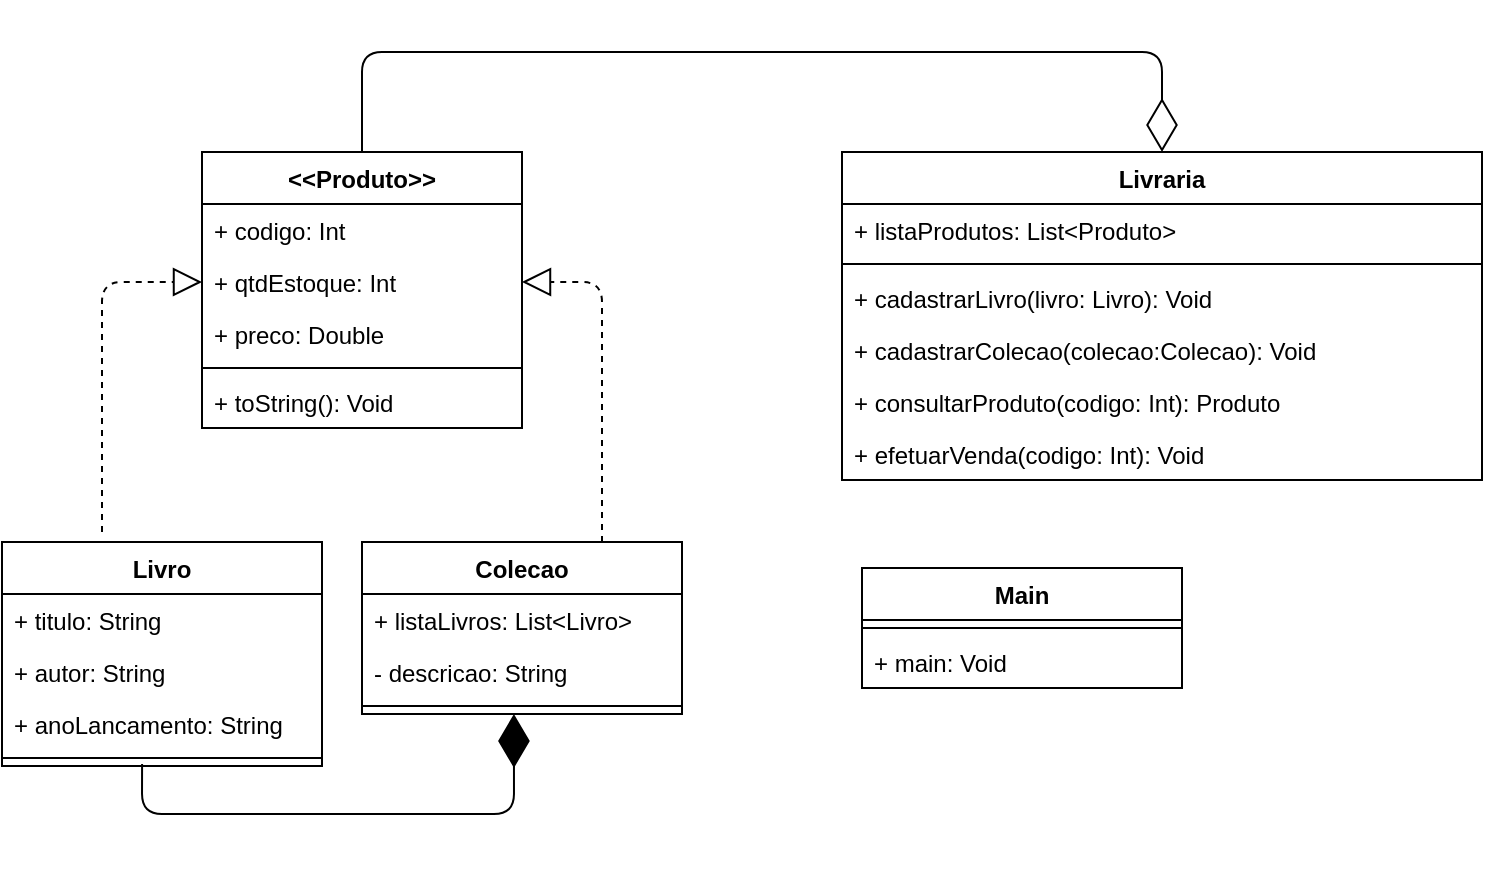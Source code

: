 <mxfile version="13.7.1" type="device"><diagram id="INPk6yJSjCRpA0SNpxKV" name="Page-1"><mxGraphModel dx="1382" dy="795" grid="1" gridSize="10" guides="1" tooltips="1" connect="1" arrows="1" fold="1" page="1" pageScale="1" pageWidth="827" pageHeight="1169" math="0" shadow="0"><root><mxCell id="0"/><mxCell id="1" parent="0"/><mxCell id="MOUIRMuYw1fhK_EAQBXw-45" value="" style="endArrow=block;dashed=1;endFill=0;endSize=12;html=1;exitX=0.75;exitY=0;exitDx=0;exitDy=0;entryX=1;entryY=0.5;entryDx=0;entryDy=0;" edge="1" parent="1" source="MOUIRMuYw1fhK_EAQBXw-31" target="MOUIRMuYw1fhK_EAQBXw-40"><mxGeometry width="160" relative="1" as="geometry"><mxPoint x="330" y="460" as="sourcePoint"/><mxPoint x="490" y="460" as="targetPoint"/><Array as="points"><mxPoint x="330" y="435"/></Array></mxGeometry></mxCell><mxCell id="MOUIRMuYw1fhK_EAQBXw-47" value="" style="endArrow=block;dashed=1;endFill=0;endSize=12;html=1;entryX=0;entryY=0.5;entryDx=0;entryDy=0;" edge="1" parent="1" target="MOUIRMuYw1fhK_EAQBXw-40"><mxGeometry width="160" relative="1" as="geometry"><mxPoint x="80" y="560" as="sourcePoint"/><mxPoint x="70" y="470" as="targetPoint"/><Array as="points"><mxPoint x="80" y="435"/></Array></mxGeometry></mxCell><mxCell id="MOUIRMuYw1fhK_EAQBXw-48" value="" style="endArrow=diamondThin;endFill=1;endSize=24;html=1;entryX=0.481;entryY=1.115;entryDx=0;entryDy=0;entryPerimeter=0;exitX=0.444;exitY=1.077;exitDx=0;exitDy=0;exitPerimeter=0;" edge="1" parent="1"><mxGeometry width="160" relative="1" as="geometry"><mxPoint x="100.04" y="676.012" as="sourcePoint"/><mxPoint x="285.96" y="651" as="targetPoint"/><Array as="points"><mxPoint x="100" y="701.01"/><mxPoint x="189" y="701.01"/><mxPoint x="286" y="701.01"/></Array></mxGeometry></mxCell><mxCell id="MOUIRMuYw1fhK_EAQBXw-56" value="" style="endArrow=diamondThin;endFill=0;endSize=24;html=1;entryX=0.5;entryY=0;entryDx=0;entryDy=0;exitX=0.5;exitY=0;exitDx=0;exitDy=0;" edge="1" parent="1" source="MOUIRMuYw1fhK_EAQBXw-36" target="MOUIRMuYw1fhK_EAQBXw-23"><mxGeometry width="160" relative="1" as="geometry"><mxPoint x="304" y="280" as="sourcePoint"/><mxPoint x="464" y="280" as="targetPoint"/><Array as="points"><mxPoint x="210" y="320"/><mxPoint x="390" y="320"/><mxPoint x="610" y="320"/></Array></mxGeometry></mxCell><mxCell id="MOUIRMuYw1fhK_EAQBXw-5" value="Livro" style="swimlane;fontStyle=1;align=center;verticalAlign=top;childLayout=stackLayout;horizontal=1;startSize=26;horizontalStack=0;resizeParent=1;resizeParentMax=0;resizeLast=0;collapsible=1;marginBottom=0;" vertex="1" parent="1"><mxGeometry x="30" y="565" width="160" height="112" as="geometry"/></mxCell><mxCell id="MOUIRMuYw1fhK_EAQBXw-9" value="+ titulo: String" style="text;strokeColor=none;fillColor=none;align=left;verticalAlign=top;spacingLeft=4;spacingRight=4;overflow=hidden;rotatable=0;points=[[0,0.5],[1,0.5]];portConstraint=eastwest;" vertex="1" parent="MOUIRMuYw1fhK_EAQBXw-5"><mxGeometry y="26" width="160" height="26" as="geometry"/></mxCell><mxCell id="MOUIRMuYw1fhK_EAQBXw-10" value="+ autor: String" style="text;strokeColor=none;fillColor=none;align=left;verticalAlign=top;spacingLeft=4;spacingRight=4;overflow=hidden;rotatable=0;points=[[0,0.5],[1,0.5]];portConstraint=eastwest;" vertex="1" parent="MOUIRMuYw1fhK_EAQBXw-5"><mxGeometry y="52" width="160" height="26" as="geometry"/></mxCell><mxCell id="MOUIRMuYw1fhK_EAQBXw-11" value="+ anoLancamento: String" style="text;strokeColor=none;fillColor=none;align=left;verticalAlign=top;spacingLeft=4;spacingRight=4;overflow=hidden;rotatable=0;points=[[0,0.5],[1,0.5]];portConstraint=eastwest;" vertex="1" parent="MOUIRMuYw1fhK_EAQBXw-5"><mxGeometry y="78" width="160" height="26" as="geometry"/></mxCell><mxCell id="MOUIRMuYw1fhK_EAQBXw-7" value="" style="line;strokeWidth=1;fillColor=none;align=left;verticalAlign=middle;spacingTop=-1;spacingLeft=3;spacingRight=3;rotatable=0;labelPosition=right;points=[];portConstraint=eastwest;" vertex="1" parent="MOUIRMuYw1fhK_EAQBXw-5"><mxGeometry y="104" width="160" height="8" as="geometry"/></mxCell><mxCell id="MOUIRMuYw1fhK_EAQBXw-36" value="&lt;&lt;Produto&gt;&gt;" style="swimlane;fontStyle=1;align=center;verticalAlign=top;childLayout=stackLayout;horizontal=1;startSize=26;horizontalStack=0;resizeParent=1;resizeParentMax=0;resizeLast=0;collapsible=1;marginBottom=0;" vertex="1" parent="1"><mxGeometry x="130" y="370" width="160" height="138" as="geometry"/></mxCell><mxCell id="MOUIRMuYw1fhK_EAQBXw-37" value="+ codigo: Int" style="text;strokeColor=none;fillColor=none;align=left;verticalAlign=top;spacingLeft=4;spacingRight=4;overflow=hidden;rotatable=0;points=[[0,0.5],[1,0.5]];portConstraint=eastwest;" vertex="1" parent="MOUIRMuYw1fhK_EAQBXw-36"><mxGeometry y="26" width="160" height="26" as="geometry"/></mxCell><mxCell id="MOUIRMuYw1fhK_EAQBXw-40" value="+ qtdEstoque: Int" style="text;strokeColor=none;fillColor=none;align=left;verticalAlign=top;spacingLeft=4;spacingRight=4;overflow=hidden;rotatable=0;points=[[0,0.5],[1,0.5]];portConstraint=eastwest;" vertex="1" parent="MOUIRMuYw1fhK_EAQBXw-36"><mxGeometry y="52" width="160" height="26" as="geometry"/></mxCell><mxCell id="MOUIRMuYw1fhK_EAQBXw-41" value="+ preco: Double" style="text;strokeColor=none;fillColor=none;align=left;verticalAlign=top;spacingLeft=4;spacingRight=4;overflow=hidden;rotatable=0;points=[[0,0.5],[1,0.5]];portConstraint=eastwest;" vertex="1" parent="MOUIRMuYw1fhK_EAQBXw-36"><mxGeometry y="78" width="160" height="26" as="geometry"/></mxCell><mxCell id="MOUIRMuYw1fhK_EAQBXw-38" value="" style="line;strokeWidth=1;fillColor=none;align=left;verticalAlign=middle;spacingTop=-1;spacingLeft=3;spacingRight=3;rotatable=0;labelPosition=right;points=[];portConstraint=eastwest;" vertex="1" parent="MOUIRMuYw1fhK_EAQBXw-36"><mxGeometry y="104" width="160" height="8" as="geometry"/></mxCell><mxCell id="MOUIRMuYw1fhK_EAQBXw-50" value="+ toString(): Void" style="text;strokeColor=none;fillColor=none;align=left;verticalAlign=top;spacingLeft=4;spacingRight=4;overflow=hidden;rotatable=0;points=[[0,0.5],[1,0.5]];portConstraint=eastwest;" vertex="1" parent="MOUIRMuYw1fhK_EAQBXw-36"><mxGeometry y="112" width="160" height="26" as="geometry"/></mxCell><mxCell id="MOUIRMuYw1fhK_EAQBXw-31" value="Colecao" style="swimlane;fontStyle=1;align=center;verticalAlign=top;childLayout=stackLayout;horizontal=1;startSize=26;horizontalStack=0;resizeParent=1;resizeParentMax=0;resizeLast=0;collapsible=1;marginBottom=0;" vertex="1" parent="1"><mxGeometry x="210" y="565" width="160" height="86" as="geometry"/></mxCell><mxCell id="MOUIRMuYw1fhK_EAQBXw-32" value="+ listaLivros: List&lt;Livro&gt;" style="text;strokeColor=none;fillColor=none;align=left;verticalAlign=top;spacingLeft=4;spacingRight=4;overflow=hidden;rotatable=0;points=[[0,0.5],[1,0.5]];portConstraint=eastwest;" vertex="1" parent="MOUIRMuYw1fhK_EAQBXw-31"><mxGeometry y="26" width="160" height="26" as="geometry"/></mxCell><mxCell id="MOUIRMuYw1fhK_EAQBXw-43" value="- descricao: String" style="text;strokeColor=none;fillColor=none;align=left;verticalAlign=top;spacingLeft=4;spacingRight=4;overflow=hidden;rotatable=0;points=[[0,0.5],[1,0.5]];portConstraint=eastwest;" vertex="1" parent="MOUIRMuYw1fhK_EAQBXw-31"><mxGeometry y="52" width="160" height="26" as="geometry"/></mxCell><mxCell id="MOUIRMuYw1fhK_EAQBXw-33" value="" style="line;strokeWidth=1;fillColor=none;align=left;verticalAlign=middle;spacingTop=-1;spacingLeft=3;spacingRight=3;rotatable=0;labelPosition=right;points=[];portConstraint=eastwest;" vertex="1" parent="MOUIRMuYw1fhK_EAQBXw-31"><mxGeometry y="78" width="160" height="8" as="geometry"/></mxCell><mxCell id="MOUIRMuYw1fhK_EAQBXw-23" value="Livraria" style="swimlane;fontStyle=1;align=center;verticalAlign=top;childLayout=stackLayout;horizontal=1;startSize=26;horizontalStack=0;resizeParent=1;resizeParentMax=0;resizeLast=0;collapsible=1;marginBottom=0;" vertex="1" parent="1"><mxGeometry x="450" y="370" width="320" height="164" as="geometry"/></mxCell><mxCell id="MOUIRMuYw1fhK_EAQBXw-24" value="+ listaProdutos: List&lt;Produto&gt;" style="text;strokeColor=none;fillColor=none;align=left;verticalAlign=top;spacingLeft=4;spacingRight=4;overflow=hidden;rotatable=0;points=[[0,0.5],[1,0.5]];portConstraint=eastwest;" vertex="1" parent="MOUIRMuYw1fhK_EAQBXw-23"><mxGeometry y="26" width="320" height="26" as="geometry"/></mxCell><mxCell id="MOUIRMuYw1fhK_EAQBXw-25" value="" style="line;strokeWidth=1;fillColor=none;align=left;verticalAlign=middle;spacingTop=-1;spacingLeft=3;spacingRight=3;rotatable=0;labelPosition=right;points=[];portConstraint=eastwest;" vertex="1" parent="MOUIRMuYw1fhK_EAQBXw-23"><mxGeometry y="52" width="320" height="8" as="geometry"/></mxCell><mxCell id="MOUIRMuYw1fhK_EAQBXw-26" value="+ cadastrarLivro(livro: Livro): Void" style="text;strokeColor=none;fillColor=none;align=left;verticalAlign=top;spacingLeft=4;spacingRight=4;overflow=hidden;rotatable=0;points=[[0,0.5],[1,0.5]];portConstraint=eastwest;" vertex="1" parent="MOUIRMuYw1fhK_EAQBXw-23"><mxGeometry y="60" width="320" height="26" as="geometry"/></mxCell><mxCell id="MOUIRMuYw1fhK_EAQBXw-28" value="+ cadastrarColecao(colecao:Colecao): Void" style="text;strokeColor=none;fillColor=none;align=left;verticalAlign=top;spacingLeft=4;spacingRight=4;overflow=hidden;rotatable=0;points=[[0,0.5],[1,0.5]];portConstraint=eastwest;" vertex="1" parent="MOUIRMuYw1fhK_EAQBXw-23"><mxGeometry y="86" width="320" height="26" as="geometry"/></mxCell><mxCell id="MOUIRMuYw1fhK_EAQBXw-29" value="+ consultarProduto(codigo: Int): Produto" style="text;strokeColor=none;fillColor=none;align=left;verticalAlign=top;spacingLeft=4;spacingRight=4;overflow=hidden;rotatable=0;points=[[0,0.5],[1,0.5]];portConstraint=eastwest;" vertex="1" parent="MOUIRMuYw1fhK_EAQBXw-23"><mxGeometry y="112" width="320" height="26" as="geometry"/></mxCell><mxCell id="MOUIRMuYw1fhK_EAQBXw-30" value="+ efetuarVenda(codigo: Int): Void" style="text;strokeColor=none;fillColor=none;align=left;verticalAlign=top;spacingLeft=4;spacingRight=4;overflow=hidden;rotatable=0;points=[[0,0.5],[1,0.5]];portConstraint=eastwest;" vertex="1" parent="MOUIRMuYw1fhK_EAQBXw-23"><mxGeometry y="138" width="320" height="26" as="geometry"/></mxCell><mxCell id="MOUIRMuYw1fhK_EAQBXw-51" value="Main" style="swimlane;fontStyle=1;align=center;verticalAlign=top;childLayout=stackLayout;horizontal=1;startSize=26;horizontalStack=0;resizeParent=1;resizeParentMax=0;resizeLast=0;collapsible=1;marginBottom=0;" vertex="1" parent="1"><mxGeometry x="460" y="578" width="160" height="60" as="geometry"/></mxCell><mxCell id="MOUIRMuYw1fhK_EAQBXw-53" value="" style="line;strokeWidth=1;fillColor=none;align=left;verticalAlign=middle;spacingTop=-1;spacingLeft=3;spacingRight=3;rotatable=0;labelPosition=right;points=[];portConstraint=eastwest;" vertex="1" parent="MOUIRMuYw1fhK_EAQBXw-51"><mxGeometry y="26" width="160" height="8" as="geometry"/></mxCell><mxCell id="MOUIRMuYw1fhK_EAQBXw-54" value="+ main: Void" style="text;strokeColor=none;fillColor=none;align=left;verticalAlign=top;spacingLeft=4;spacingRight=4;overflow=hidden;rotatable=0;points=[[0,0.5],[1,0.5]];portConstraint=eastwest;" vertex="1" parent="MOUIRMuYw1fhK_EAQBXw-51"><mxGeometry y="34" width="160" height="26" as="geometry"/></mxCell></root></mxGraphModel></diagram></mxfile>